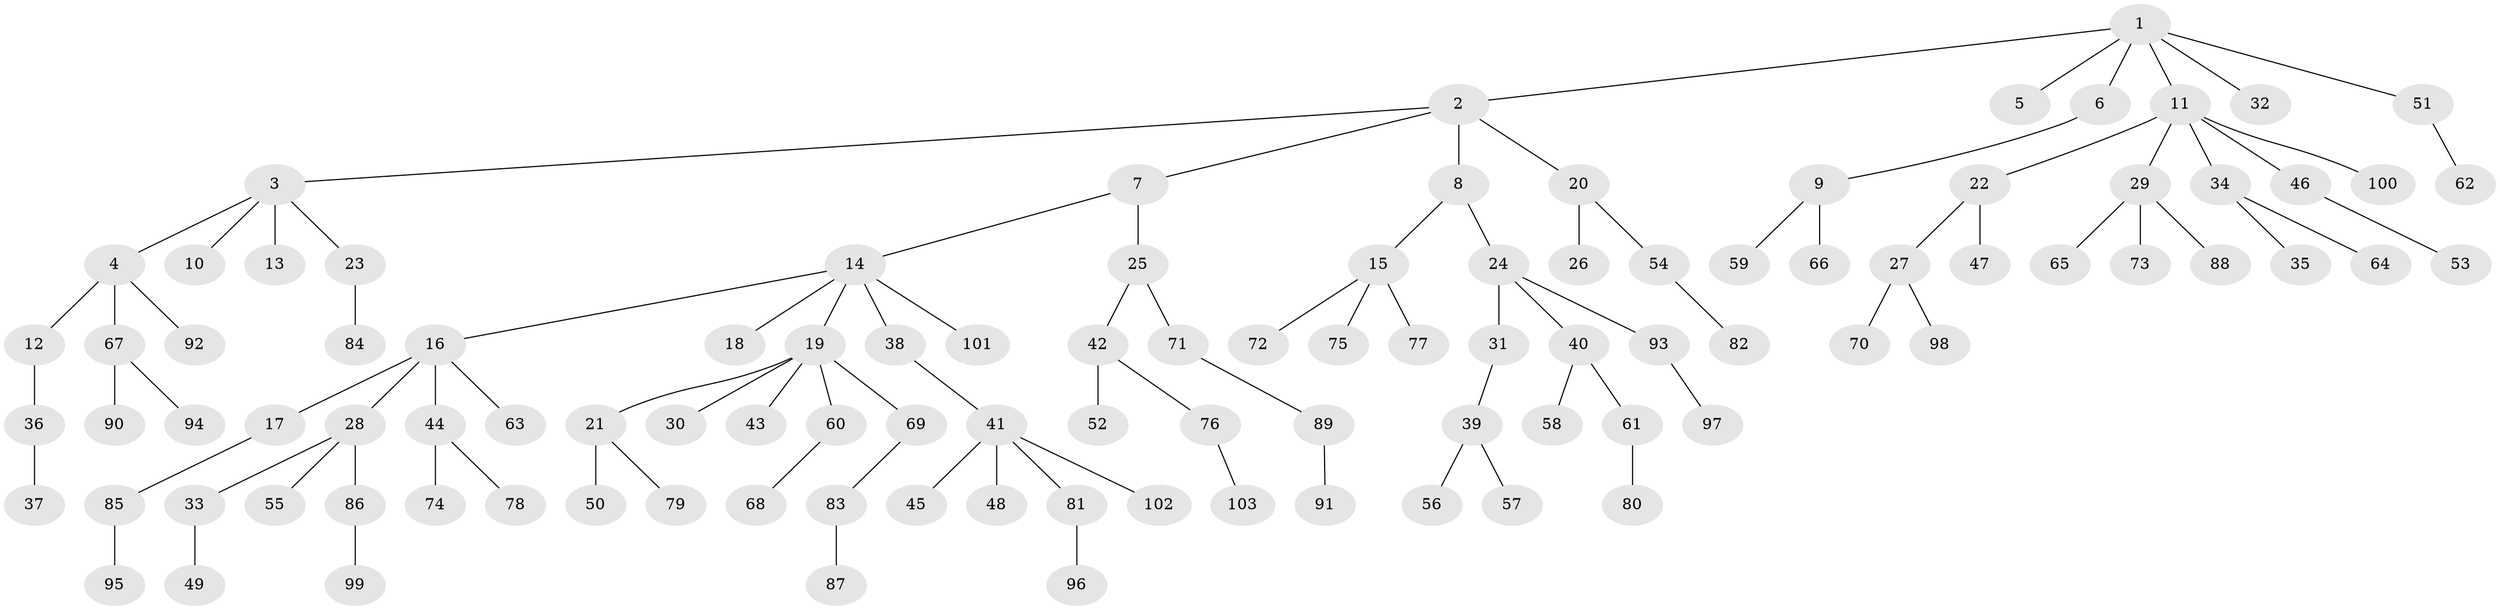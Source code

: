 // coarse degree distribution, {4: 0.024390243902439025, 1: 0.6341463414634146, 2: 0.2682926829268293, 10: 0.024390243902439025, 5: 0.024390243902439025, 13: 0.024390243902439025}
// Generated by graph-tools (version 1.1) at 2025/55/03/04/25 21:55:41]
// undirected, 103 vertices, 102 edges
graph export_dot {
graph [start="1"]
  node [color=gray90,style=filled];
  1;
  2;
  3;
  4;
  5;
  6;
  7;
  8;
  9;
  10;
  11;
  12;
  13;
  14;
  15;
  16;
  17;
  18;
  19;
  20;
  21;
  22;
  23;
  24;
  25;
  26;
  27;
  28;
  29;
  30;
  31;
  32;
  33;
  34;
  35;
  36;
  37;
  38;
  39;
  40;
  41;
  42;
  43;
  44;
  45;
  46;
  47;
  48;
  49;
  50;
  51;
  52;
  53;
  54;
  55;
  56;
  57;
  58;
  59;
  60;
  61;
  62;
  63;
  64;
  65;
  66;
  67;
  68;
  69;
  70;
  71;
  72;
  73;
  74;
  75;
  76;
  77;
  78;
  79;
  80;
  81;
  82;
  83;
  84;
  85;
  86;
  87;
  88;
  89;
  90;
  91;
  92;
  93;
  94;
  95;
  96;
  97;
  98;
  99;
  100;
  101;
  102;
  103;
  1 -- 2;
  1 -- 5;
  1 -- 6;
  1 -- 11;
  1 -- 32;
  1 -- 51;
  2 -- 3;
  2 -- 7;
  2 -- 8;
  2 -- 20;
  3 -- 4;
  3 -- 10;
  3 -- 13;
  3 -- 23;
  4 -- 12;
  4 -- 67;
  4 -- 92;
  6 -- 9;
  7 -- 14;
  7 -- 25;
  8 -- 15;
  8 -- 24;
  9 -- 59;
  9 -- 66;
  11 -- 22;
  11 -- 29;
  11 -- 34;
  11 -- 46;
  11 -- 100;
  12 -- 36;
  14 -- 16;
  14 -- 18;
  14 -- 19;
  14 -- 38;
  14 -- 101;
  15 -- 72;
  15 -- 75;
  15 -- 77;
  16 -- 17;
  16 -- 28;
  16 -- 44;
  16 -- 63;
  17 -- 85;
  19 -- 21;
  19 -- 30;
  19 -- 43;
  19 -- 60;
  19 -- 69;
  20 -- 26;
  20 -- 54;
  21 -- 50;
  21 -- 79;
  22 -- 27;
  22 -- 47;
  23 -- 84;
  24 -- 31;
  24 -- 40;
  24 -- 93;
  25 -- 42;
  25 -- 71;
  27 -- 70;
  27 -- 98;
  28 -- 33;
  28 -- 55;
  28 -- 86;
  29 -- 65;
  29 -- 73;
  29 -- 88;
  31 -- 39;
  33 -- 49;
  34 -- 35;
  34 -- 64;
  36 -- 37;
  38 -- 41;
  39 -- 56;
  39 -- 57;
  40 -- 58;
  40 -- 61;
  41 -- 45;
  41 -- 48;
  41 -- 81;
  41 -- 102;
  42 -- 52;
  42 -- 76;
  44 -- 74;
  44 -- 78;
  46 -- 53;
  51 -- 62;
  54 -- 82;
  60 -- 68;
  61 -- 80;
  67 -- 90;
  67 -- 94;
  69 -- 83;
  71 -- 89;
  76 -- 103;
  81 -- 96;
  83 -- 87;
  85 -- 95;
  86 -- 99;
  89 -- 91;
  93 -- 97;
}
